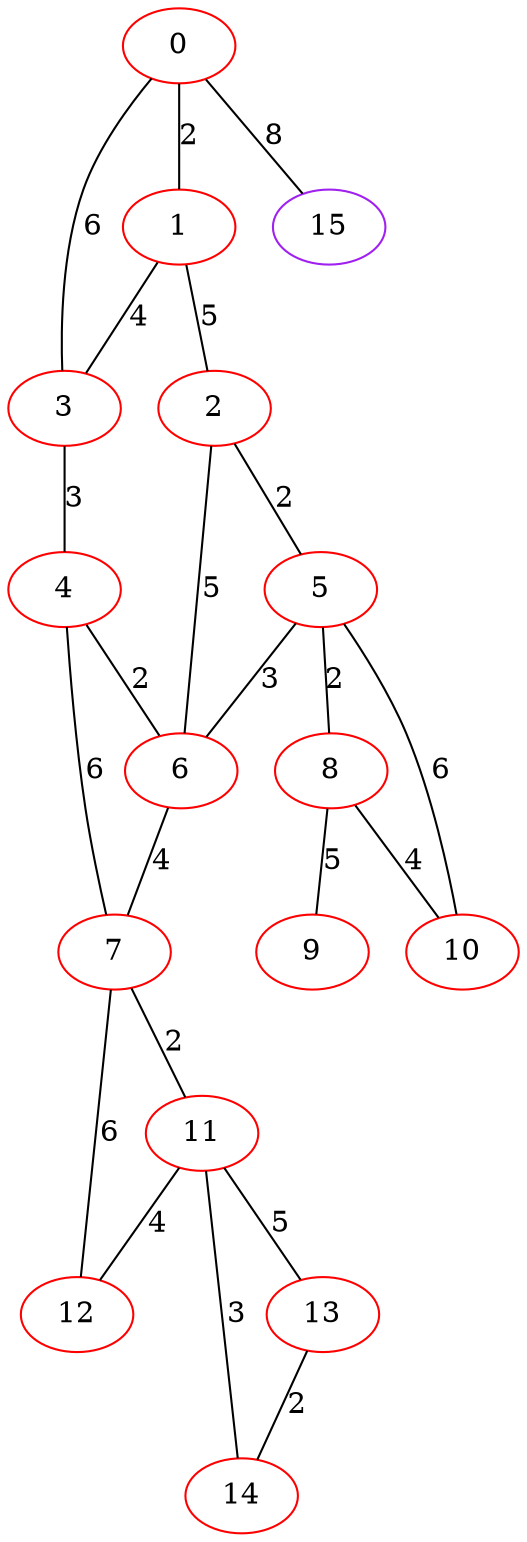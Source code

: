 graph "" {
0 [color=red, weight=1];
1 [color=red, weight=1];
2 [color=red, weight=1];
3 [color=red, weight=1];
4 [color=red, weight=1];
5 [color=red, weight=1];
6 [color=red, weight=1];
7 [color=red, weight=1];
8 [color=red, weight=1];
9 [color=red, weight=1];
10 [color=red, weight=1];
11 [color=red, weight=1];
12 [color=red, weight=1];
13 [color=red, weight=1];
14 [color=red, weight=1];
15 [color=purple, weight=4];
0 -- 1  [key=0, label=2];
0 -- 3  [key=0, label=6];
0 -- 15  [key=0, label=8];
1 -- 2  [key=0, label=5];
1 -- 3  [key=0, label=4];
2 -- 5  [key=0, label=2];
2 -- 6  [key=0, label=5];
3 -- 4  [key=0, label=3];
4 -- 6  [key=0, label=2];
4 -- 7  [key=0, label=6];
5 -- 8  [key=0, label=2];
5 -- 10  [key=0, label=6];
5 -- 6  [key=0, label=3];
6 -- 7  [key=0, label=4];
7 -- 12  [key=0, label=6];
7 -- 11  [key=0, label=2];
8 -- 9  [key=0, label=5];
8 -- 10  [key=0, label=4];
11 -- 12  [key=0, label=4];
11 -- 13  [key=0, label=5];
11 -- 14  [key=0, label=3];
13 -- 14  [key=0, label=2];
}
